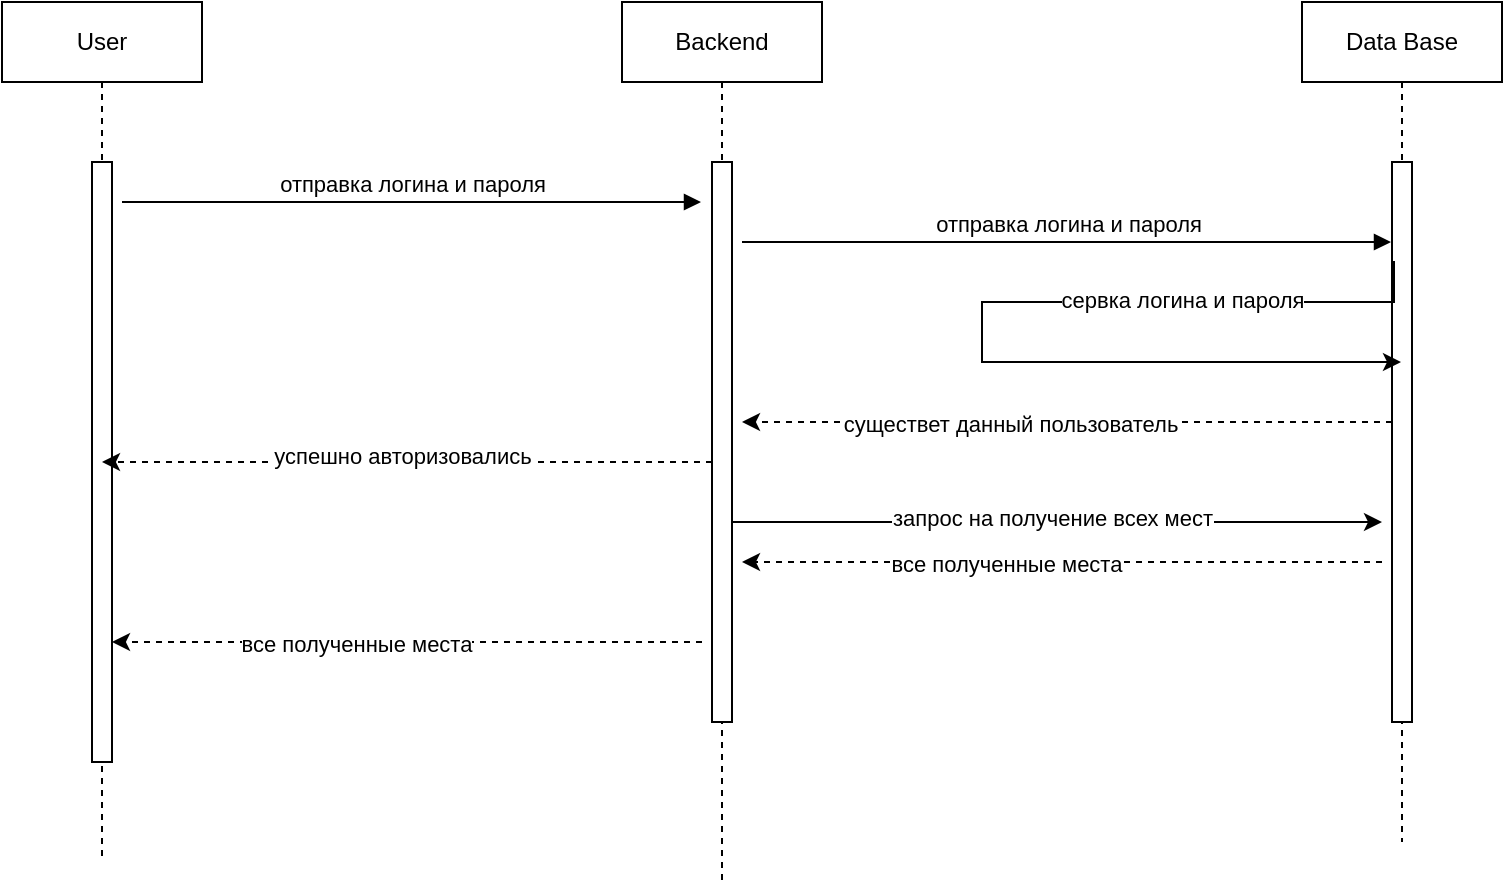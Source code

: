 <mxfile version="24.6.4" type="device">
  <diagram name="Page-1" id="2YBvvXClWsGukQMizWep">
    <mxGraphModel dx="1050" dy="629" grid="1" gridSize="10" guides="1" tooltips="1" connect="1" arrows="1" fold="1" page="1" pageScale="1" pageWidth="850" pageHeight="1100" math="0" shadow="0">
      <root>
        <mxCell id="0" />
        <mxCell id="1" parent="0" />
        <mxCell id="cCNTNB3qHJ6nL9LXRdiM-39" value="User" style="shape=umlLifeline;perimeter=lifelinePerimeter;whiteSpace=wrap;html=1;container=0;dropTarget=0;collapsible=0;recursiveResize=0;outlineConnect=0;portConstraint=eastwest;newEdgeStyle={&quot;edgeStyle&quot;:&quot;elbowEdgeStyle&quot;,&quot;elbow&quot;:&quot;vertical&quot;,&quot;curved&quot;:0,&quot;rounded&quot;:0};" parent="1" vertex="1">
          <mxGeometry x="50" y="40" width="100" height="430" as="geometry" />
        </mxCell>
        <mxCell id="cCNTNB3qHJ6nL9LXRdiM-40" value="" style="html=1;points=[];perimeter=orthogonalPerimeter;outlineConnect=0;targetShapes=umlLifeline;portConstraint=eastwest;newEdgeStyle={&quot;edgeStyle&quot;:&quot;elbowEdgeStyle&quot;,&quot;elbow&quot;:&quot;vertical&quot;,&quot;curved&quot;:0,&quot;rounded&quot;:0};" parent="cCNTNB3qHJ6nL9LXRdiM-39" vertex="1">
          <mxGeometry x="45" y="80" width="10" height="300" as="geometry" />
        </mxCell>
        <mxCell id="cCNTNB3qHJ6nL9LXRdiM-43" value="Backend" style="shape=umlLifeline;perimeter=lifelinePerimeter;whiteSpace=wrap;html=1;container=0;dropTarget=0;collapsible=0;recursiveResize=0;outlineConnect=0;portConstraint=eastwest;newEdgeStyle={&quot;edgeStyle&quot;:&quot;elbowEdgeStyle&quot;,&quot;elbow&quot;:&quot;vertical&quot;,&quot;curved&quot;:0,&quot;rounded&quot;:0};" parent="1" vertex="1">
          <mxGeometry x="360" y="40" width="100" height="440" as="geometry" />
        </mxCell>
        <mxCell id="cCNTNB3qHJ6nL9LXRdiM-44" value="" style="html=1;points=[];perimeter=orthogonalPerimeter;outlineConnect=0;targetShapes=umlLifeline;portConstraint=eastwest;newEdgeStyle={&quot;edgeStyle&quot;:&quot;elbowEdgeStyle&quot;,&quot;elbow&quot;:&quot;vertical&quot;,&quot;curved&quot;:0,&quot;rounded&quot;:0};" parent="cCNTNB3qHJ6nL9LXRdiM-43" vertex="1">
          <mxGeometry x="45" y="80" width="10" height="280" as="geometry" />
        </mxCell>
        <mxCell id="cCNTNB3qHJ6nL9LXRdiM-45" value="Data Base" style="shape=umlLifeline;perimeter=lifelinePerimeter;whiteSpace=wrap;html=1;container=0;dropTarget=0;collapsible=0;recursiveResize=0;outlineConnect=0;portConstraint=eastwest;newEdgeStyle={&quot;edgeStyle&quot;:&quot;elbowEdgeStyle&quot;,&quot;elbow&quot;:&quot;vertical&quot;,&quot;curved&quot;:0,&quot;rounded&quot;:0};" parent="1" vertex="1">
          <mxGeometry x="700" y="40" width="100" height="420" as="geometry" />
        </mxCell>
        <mxCell id="cCNTNB3qHJ6nL9LXRdiM-46" value="" style="html=1;points=[];perimeter=orthogonalPerimeter;outlineConnect=0;targetShapes=umlLifeline;portConstraint=eastwest;newEdgeStyle={&quot;edgeStyle&quot;:&quot;elbowEdgeStyle&quot;,&quot;elbow&quot;:&quot;vertical&quot;,&quot;curved&quot;:0,&quot;rounded&quot;:0};" parent="cCNTNB3qHJ6nL9LXRdiM-45" vertex="1">
          <mxGeometry x="45" y="80" width="10" height="280" as="geometry" />
        </mxCell>
        <mxCell id="cCNTNB3qHJ6nL9LXRdiM-50" value="отправка логина и пароля" style="html=1;verticalAlign=bottom;endArrow=block;edgeStyle=elbowEdgeStyle;elbow=vertical;curved=0;rounded=0;" parent="1" edge="1">
          <mxGeometry relative="1" as="geometry">
            <mxPoint x="110" y="140" as="sourcePoint" />
            <Array as="points">
              <mxPoint x="200" y="140" />
            </Array>
            <mxPoint x="399.5" y="140" as="targetPoint" />
            <mxPoint as="offset" />
          </mxGeometry>
        </mxCell>
        <mxCell id="cCNTNB3qHJ6nL9LXRdiM-51" value="отправка логина и пароля" style="html=1;verticalAlign=bottom;endArrow=block;edgeStyle=elbowEdgeStyle;elbow=vertical;curved=0;rounded=0;" parent="1" edge="1">
          <mxGeometry relative="1" as="geometry">
            <mxPoint x="420" y="160" as="sourcePoint" />
            <Array as="points">
              <mxPoint x="510" y="160" />
            </Array>
            <mxPoint x="744.5" y="160" as="targetPoint" />
            <mxPoint as="offset" />
          </mxGeometry>
        </mxCell>
        <mxCell id="cCNTNB3qHJ6nL9LXRdiM-53" value="" style="edgeStyle=orthogonalEdgeStyle;rounded=0;orthogonalLoop=1;jettySize=auto;html=1;elbow=vertical;" parent="1" edge="1">
          <mxGeometry relative="1" as="geometry">
            <mxPoint x="745" y="170" as="sourcePoint" />
            <mxPoint x="749.5" y="220" as="targetPoint" />
            <Array as="points">
              <mxPoint x="746" y="170" />
              <mxPoint x="746" y="190" />
              <mxPoint x="540" y="190" />
              <mxPoint x="540" y="220" />
            </Array>
          </mxGeometry>
        </mxCell>
        <mxCell id="cCNTNB3qHJ6nL9LXRdiM-54" value="сервка логина и пароля" style="edgeLabel;html=1;align=center;verticalAlign=middle;resizable=0;points=[];" parent="cCNTNB3qHJ6nL9LXRdiM-53" vertex="1" connectable="0">
          <mxGeometry x="-0.631" y="-1" relative="1" as="geometry">
            <mxPoint x="-41" as="offset" />
          </mxGeometry>
        </mxCell>
        <mxCell id="cCNTNB3qHJ6nL9LXRdiM-56" value="" style="edgeStyle=elbowEdgeStyle;rounded=0;orthogonalLoop=1;jettySize=auto;html=1;elbow=vertical;curved=0;dashed=1;" parent="1" edge="1">
          <mxGeometry relative="1" as="geometry">
            <mxPoint x="745" y="250" as="sourcePoint" />
            <mxPoint x="420" y="250" as="targetPoint" />
          </mxGeometry>
        </mxCell>
        <mxCell id="cCNTNB3qHJ6nL9LXRdiM-57" value="существет данный пользователь" style="edgeLabel;html=1;align=center;verticalAlign=middle;resizable=0;points=[];" parent="cCNTNB3qHJ6nL9LXRdiM-56" vertex="1" connectable="0">
          <mxGeometry x="0.174" y="1" relative="1" as="geometry">
            <mxPoint as="offset" />
          </mxGeometry>
        </mxCell>
        <mxCell id="cCNTNB3qHJ6nL9LXRdiM-59" value="" style="edgeStyle=elbowEdgeStyle;rounded=0;orthogonalLoop=1;jettySize=auto;html=1;elbow=vertical;curved=0;" parent="1" edge="1">
          <mxGeometry relative="1" as="geometry">
            <mxPoint x="415" y="300" as="sourcePoint" />
            <mxPoint x="740" y="300" as="targetPoint" />
          </mxGeometry>
        </mxCell>
        <mxCell id="cCNTNB3qHJ6nL9LXRdiM-60" value="запрос на получение всех мест" style="edgeLabel;html=1;align=center;verticalAlign=middle;resizable=0;points=[];" parent="cCNTNB3qHJ6nL9LXRdiM-59" vertex="1" connectable="0">
          <mxGeometry x="-0.019" y="2" relative="1" as="geometry">
            <mxPoint as="offset" />
          </mxGeometry>
        </mxCell>
        <mxCell id="cCNTNB3qHJ6nL9LXRdiM-61" value="" style="edgeStyle=elbowEdgeStyle;rounded=0;orthogonalLoop=1;jettySize=auto;html=1;elbow=vertical;curved=0;dashed=1;" parent="1" edge="1">
          <mxGeometry relative="1" as="geometry">
            <mxPoint x="740" y="320" as="sourcePoint" />
            <mxPoint x="420" y="320" as="targetPoint" />
          </mxGeometry>
        </mxCell>
        <mxCell id="cCNTNB3qHJ6nL9LXRdiM-62" value="все полученные места" style="edgeLabel;html=1;align=center;verticalAlign=middle;resizable=0;points=[];" parent="cCNTNB3qHJ6nL9LXRdiM-61" vertex="1" connectable="0">
          <mxGeometry x="0.174" y="1" relative="1" as="geometry">
            <mxPoint as="offset" />
          </mxGeometry>
        </mxCell>
        <mxCell id="cCNTNB3qHJ6nL9LXRdiM-63" value="" style="edgeStyle=elbowEdgeStyle;rounded=0;orthogonalLoop=1;jettySize=auto;html=1;elbow=vertical;curved=0;dashed=1;" parent="1" edge="1">
          <mxGeometry relative="1" as="geometry">
            <mxPoint x="400" y="360" as="sourcePoint" />
            <mxPoint x="105" y="360" as="targetPoint" />
          </mxGeometry>
        </mxCell>
        <mxCell id="cCNTNB3qHJ6nL9LXRdiM-64" value="все полученные места" style="edgeLabel;html=1;align=center;verticalAlign=middle;resizable=0;points=[];" parent="cCNTNB3qHJ6nL9LXRdiM-63" vertex="1" connectable="0">
          <mxGeometry x="0.174" y="1" relative="1" as="geometry">
            <mxPoint as="offset" />
          </mxGeometry>
        </mxCell>
        <mxCell id="cCNTNB3qHJ6nL9LXRdiM-66" value="" style="edgeStyle=elbowEdgeStyle;rounded=0;orthogonalLoop=1;jettySize=auto;html=1;elbow=vertical;curved=0;dashed=1;" parent="1" target="cCNTNB3qHJ6nL9LXRdiM-39" edge="1">
          <mxGeometry relative="1" as="geometry">
            <mxPoint x="405" y="270" as="sourcePoint" />
            <mxPoint x="320" y="270" as="targetPoint" />
          </mxGeometry>
        </mxCell>
        <mxCell id="cCNTNB3qHJ6nL9LXRdiM-67" value="успешно авторизовались" style="edgeLabel;html=1;align=center;verticalAlign=middle;resizable=0;points=[];" parent="cCNTNB3qHJ6nL9LXRdiM-66" vertex="1" connectable="0">
          <mxGeometry x="-0.28" y="-3" relative="1" as="geometry">
            <mxPoint x="-45" as="offset" />
          </mxGeometry>
        </mxCell>
      </root>
    </mxGraphModel>
  </diagram>
</mxfile>
